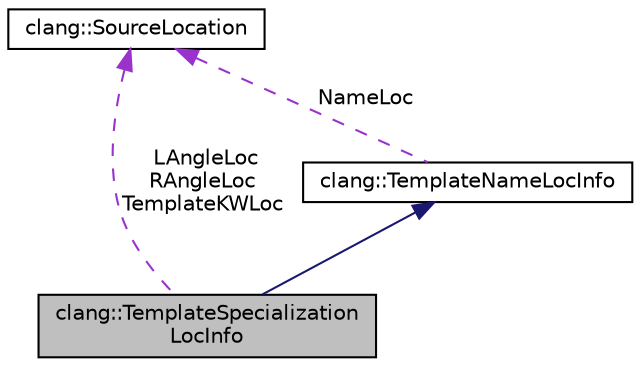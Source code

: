 digraph "clang::TemplateSpecializationLocInfo"
{
 // LATEX_PDF_SIZE
  bgcolor="transparent";
  edge [fontname="Helvetica",fontsize="10",labelfontname="Helvetica",labelfontsize="10"];
  node [fontname="Helvetica",fontsize="10",shape=record];
  Node1 [label="clang::TemplateSpecialization\lLocInfo",height=0.2,width=0.4,color="black", fillcolor="grey75", style="filled", fontcolor="black",tooltip=" "];
  Node2 -> Node1 [dir="back",color="midnightblue",fontsize="10",style="solid",fontname="Helvetica"];
  Node2 [label="clang::TemplateNameLocInfo",height=0.2,width=0.4,color="black",URL="$structclang_1_1TemplateNameLocInfo.html",tooltip=" "];
  Node3 -> Node2 [dir="back",color="darkorchid3",fontsize="10",style="dashed",label=" NameLoc" ,fontname="Helvetica"];
  Node3 [label="clang::SourceLocation",height=0.2,width=0.4,color="black",URL="$classclang_1_1SourceLocation.html",tooltip="Encodes a location in the source."];
  Node3 -> Node1 [dir="back",color="darkorchid3",fontsize="10",style="dashed",label=" LAngleLoc\nRAngleLoc\nTemplateKWLoc" ,fontname="Helvetica"];
}
